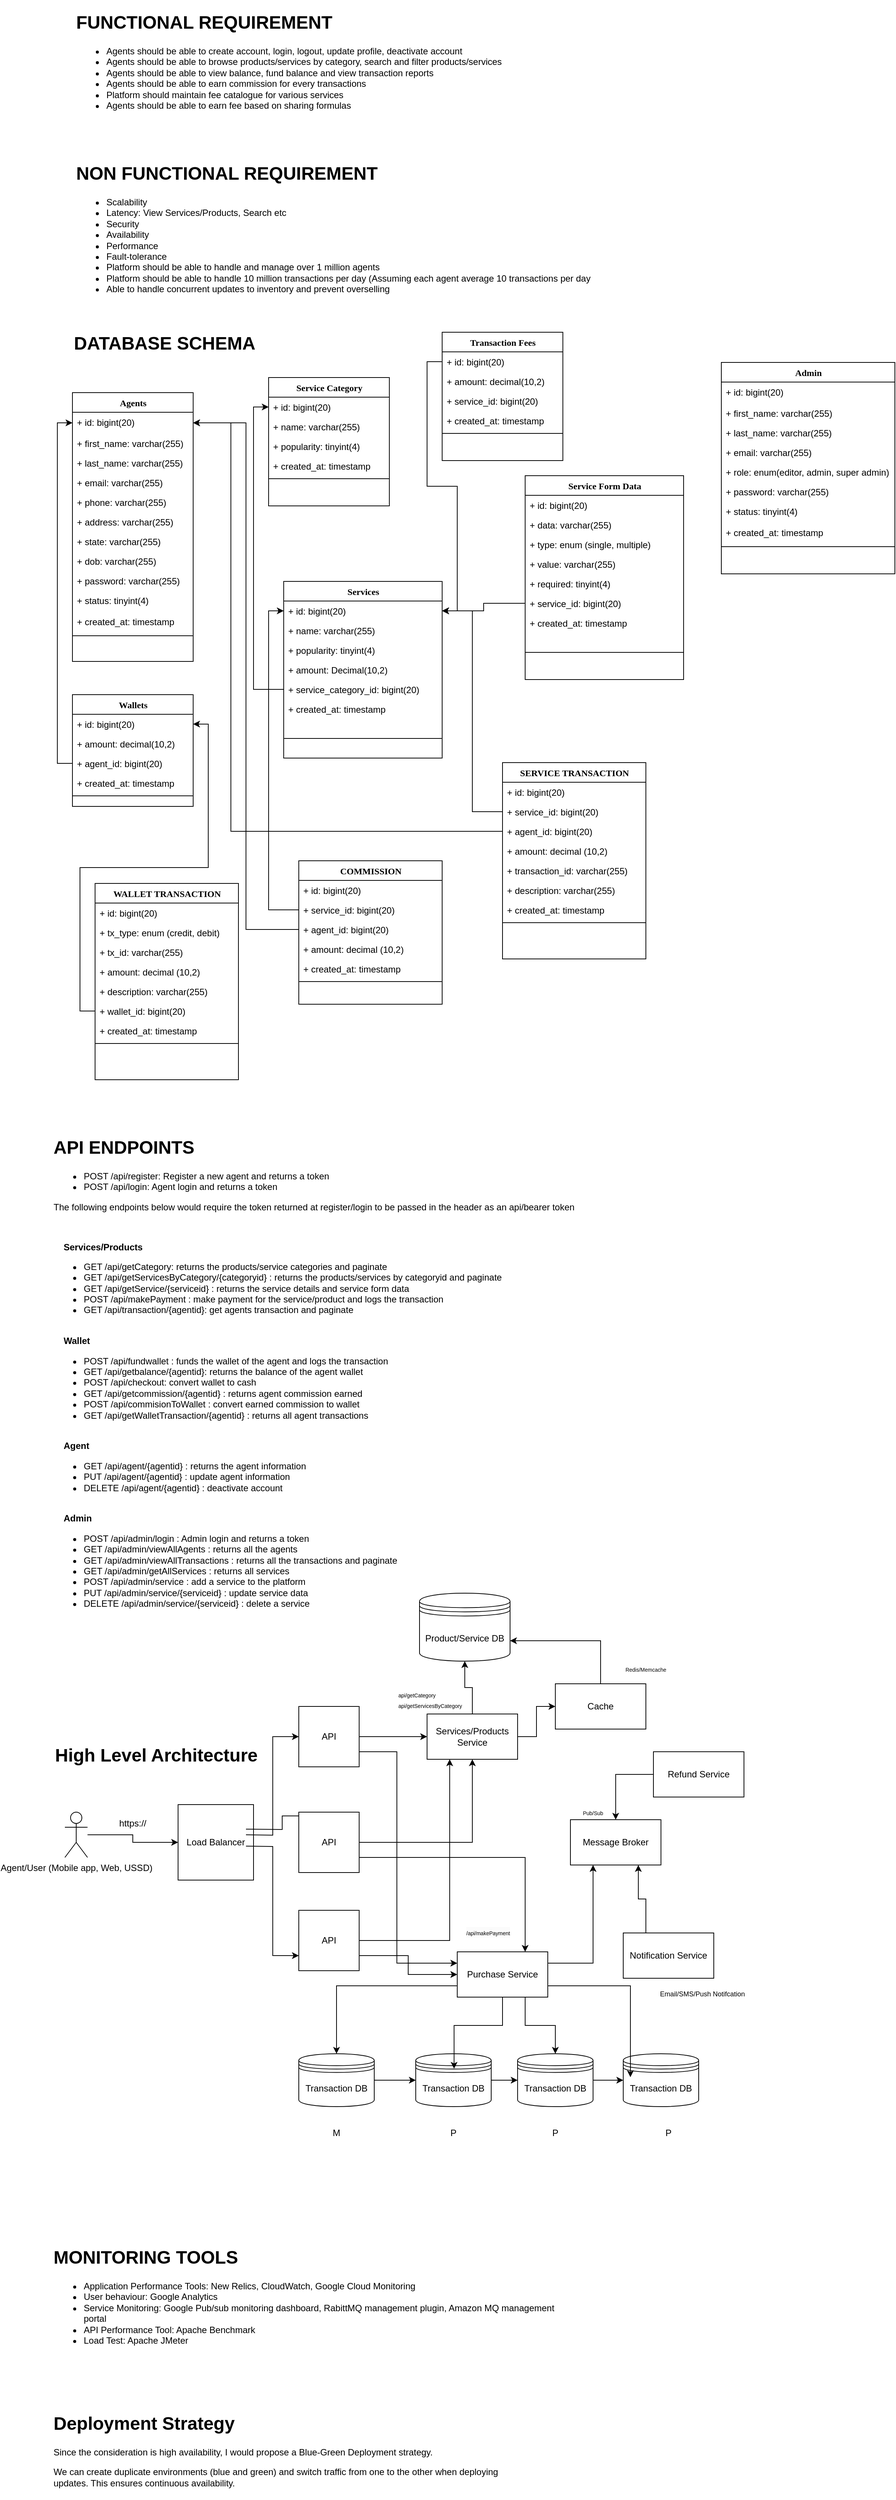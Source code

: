 <mxfile version="22.0.8" type="github">
  <diagram name="Page-1" id="9f46799a-70d6-7492-0946-bef42562c5a5">
    <mxGraphModel dx="2008" dy="1384" grid="1" gridSize="10" guides="1" tooltips="1" connect="1" arrows="1" fold="1" page="1" pageScale="1" pageWidth="1100" pageHeight="850" background="none" math="0" shadow="0">
      <root>
        <mxCell id="0" />
        <mxCell id="1" parent="0" />
        <mxCell id="78961159f06e98e8-17" value="Agents" style="swimlane;html=1;fontStyle=1;align=center;verticalAlign=top;childLayout=stackLayout;horizontal=1;startSize=26;horizontalStack=0;resizeParent=1;resizeLast=0;collapsible=1;marginBottom=0;swimlaneFillColor=#ffffff;rounded=0;shadow=0;comic=0;labelBackgroundColor=none;strokeWidth=1;fillColor=none;fontFamily=Verdana;fontSize=12" parent="1" vertex="1">
          <mxGeometry x="80" y="-280" width="160" height="356" as="geometry" />
        </mxCell>
        <mxCell id="6kIQ4EOXt6WHOdmxmBEa-10" value="+ id: bigint(20)" style="text;html=1;strokeColor=none;fillColor=none;align=left;verticalAlign=top;spacingLeft=4;spacingRight=4;whiteSpace=wrap;overflow=hidden;rotatable=0;points=[[0,0.5],[1,0.5]];portConstraint=eastwest;" parent="78961159f06e98e8-17" vertex="1">
          <mxGeometry y="26" width="160" height="28" as="geometry" />
        </mxCell>
        <mxCell id="78961159f06e98e8-21" value="+ first_name: varchar(255)" style="text;html=1;strokeColor=none;fillColor=none;align=left;verticalAlign=top;spacingLeft=4;spacingRight=4;whiteSpace=wrap;overflow=hidden;rotatable=0;points=[[0,0.5],[1,0.5]];portConstraint=eastwest;" parent="78961159f06e98e8-17" vertex="1">
          <mxGeometry y="54" width="160" height="26" as="geometry" />
        </mxCell>
        <mxCell id="78961159f06e98e8-23" value="+ last_name: varchar(255)" style="text;html=1;strokeColor=none;fillColor=none;align=left;verticalAlign=top;spacingLeft=4;spacingRight=4;whiteSpace=wrap;overflow=hidden;rotatable=0;points=[[0,0.5],[1,0.5]];portConstraint=eastwest;" parent="78961159f06e98e8-17" vertex="1">
          <mxGeometry y="80" width="160" height="26" as="geometry" />
        </mxCell>
        <mxCell id="78961159f06e98e8-25" value="+ email: varchar(255)" style="text;html=1;strokeColor=none;fillColor=none;align=left;verticalAlign=top;spacingLeft=4;spacingRight=4;whiteSpace=wrap;overflow=hidden;rotatable=0;points=[[0,0.5],[1,0.5]];portConstraint=eastwest;" parent="78961159f06e98e8-17" vertex="1">
          <mxGeometry y="106" width="160" height="26" as="geometry" />
        </mxCell>
        <mxCell id="78961159f06e98e8-26" value="+ phone: varchar(255)" style="text;html=1;strokeColor=none;fillColor=none;align=left;verticalAlign=top;spacingLeft=4;spacingRight=4;whiteSpace=wrap;overflow=hidden;rotatable=0;points=[[0,0.5],[1,0.5]];portConstraint=eastwest;" parent="78961159f06e98e8-17" vertex="1">
          <mxGeometry y="132" width="160" height="26" as="geometry" />
        </mxCell>
        <mxCell id="78961159f06e98e8-24" value="+ address: varchar(255)" style="text;html=1;strokeColor=none;fillColor=none;align=left;verticalAlign=top;spacingLeft=4;spacingRight=4;whiteSpace=wrap;overflow=hidden;rotatable=0;points=[[0,0.5],[1,0.5]];portConstraint=eastwest;" parent="78961159f06e98e8-17" vertex="1">
          <mxGeometry y="158" width="160" height="26" as="geometry" />
        </mxCell>
        <mxCell id="6kIQ4EOXt6WHOdmxmBEa-5" value="+ state: varchar(255)" style="text;html=1;strokeColor=none;fillColor=none;align=left;verticalAlign=top;spacingLeft=4;spacingRight=4;whiteSpace=wrap;overflow=hidden;rotatable=0;points=[[0,0.5],[1,0.5]];portConstraint=eastwest;" parent="78961159f06e98e8-17" vertex="1">
          <mxGeometry y="184" width="160" height="26" as="geometry" />
        </mxCell>
        <mxCell id="6kIQ4EOXt6WHOdmxmBEa-6" value="+ dob: varchar(255)" style="text;html=1;strokeColor=none;fillColor=none;align=left;verticalAlign=top;spacingLeft=4;spacingRight=4;whiteSpace=wrap;overflow=hidden;rotatable=0;points=[[0,0.5],[1,0.5]];portConstraint=eastwest;" parent="78961159f06e98e8-17" vertex="1">
          <mxGeometry y="210" width="160" height="26" as="geometry" />
        </mxCell>
        <mxCell id="6kIQ4EOXt6WHOdmxmBEa-7" value="+ password: varchar(255)" style="text;html=1;strokeColor=none;fillColor=none;align=left;verticalAlign=top;spacingLeft=4;spacingRight=4;whiteSpace=wrap;overflow=hidden;rotatable=0;points=[[0,0.5],[1,0.5]];portConstraint=eastwest;" parent="78961159f06e98e8-17" vertex="1">
          <mxGeometry y="236" width="160" height="26" as="geometry" />
        </mxCell>
        <mxCell id="6kIQ4EOXt6WHOdmxmBEa-8" value="+ status: tinyint(4)" style="text;html=1;strokeColor=none;fillColor=none;align=left;verticalAlign=top;spacingLeft=4;spacingRight=4;whiteSpace=wrap;overflow=hidden;rotatable=0;points=[[0,0.5],[1,0.5]];portConstraint=eastwest;" parent="78961159f06e98e8-17" vertex="1">
          <mxGeometry y="262" width="160" height="28" as="geometry" />
        </mxCell>
        <mxCell id="6kIQ4EOXt6WHOdmxmBEa-9" value="+ created_at: timestamp" style="text;html=1;strokeColor=none;fillColor=none;align=left;verticalAlign=top;spacingLeft=4;spacingRight=4;whiteSpace=wrap;overflow=hidden;rotatable=0;points=[[0,0.5],[1,0.5]];portConstraint=eastwest;" parent="78961159f06e98e8-17" vertex="1">
          <mxGeometry y="290" width="160" height="28" as="geometry" />
        </mxCell>
        <mxCell id="78961159f06e98e8-19" value="" style="line;html=1;strokeWidth=1;fillColor=none;align=left;verticalAlign=middle;spacingTop=-1;spacingLeft=3;spacingRight=3;rotatable=0;labelPosition=right;points=[];portConstraint=eastwest;" parent="78961159f06e98e8-17" vertex="1">
          <mxGeometry y="318" width="160" height="8" as="geometry" />
        </mxCell>
        <mxCell id="78961159f06e98e8-30" value="Service Category" style="swimlane;html=1;fontStyle=1;align=center;verticalAlign=top;childLayout=stackLayout;horizontal=1;startSize=26;horizontalStack=0;resizeParent=1;resizeLast=0;collapsible=1;marginBottom=0;swimlaneFillColor=#ffffff;rounded=0;shadow=0;comic=0;labelBackgroundColor=none;strokeWidth=1;fillColor=none;fontFamily=Verdana;fontSize=12" parent="1" vertex="1">
          <mxGeometry x="340" y="-300" width="160" height="170" as="geometry" />
        </mxCell>
        <mxCell id="78961159f06e98e8-31" value="+ id: bigint(20)" style="text;html=1;strokeColor=none;fillColor=none;align=left;verticalAlign=top;spacingLeft=4;spacingRight=4;whiteSpace=wrap;overflow=hidden;rotatable=0;points=[[0,0.5],[1,0.5]];portConstraint=eastwest;" parent="78961159f06e98e8-30" vertex="1">
          <mxGeometry y="26" width="160" height="26" as="geometry" />
        </mxCell>
        <mxCell id="78961159f06e98e8-32" value="+ name: varchar(255)" style="text;html=1;strokeColor=none;fillColor=none;align=left;verticalAlign=top;spacingLeft=4;spacingRight=4;whiteSpace=wrap;overflow=hidden;rotatable=0;points=[[0,0.5],[1,0.5]];portConstraint=eastwest;" parent="78961159f06e98e8-30" vertex="1">
          <mxGeometry y="52" width="160" height="26" as="geometry" />
        </mxCell>
        <mxCell id="78961159f06e98e8-33" value="+ popularity: tinyint(4)" style="text;html=1;strokeColor=none;fillColor=none;align=left;verticalAlign=top;spacingLeft=4;spacingRight=4;whiteSpace=wrap;overflow=hidden;rotatable=0;points=[[0,0.5],[1,0.5]];portConstraint=eastwest;" parent="78961159f06e98e8-30" vertex="1">
          <mxGeometry y="78" width="160" height="26" as="geometry" />
        </mxCell>
        <mxCell id="78961159f06e98e8-34" value="+ created_at: timestamp" style="text;html=1;strokeColor=none;fillColor=none;align=left;verticalAlign=top;spacingLeft=4;spacingRight=4;whiteSpace=wrap;overflow=hidden;rotatable=0;points=[[0,0.5],[1,0.5]];portConstraint=eastwest;" parent="78961159f06e98e8-30" vertex="1">
          <mxGeometry y="104" width="160" height="26" as="geometry" />
        </mxCell>
        <mxCell id="78961159f06e98e8-38" value="" style="line;html=1;strokeWidth=1;fillColor=none;align=left;verticalAlign=middle;spacingTop=-1;spacingLeft=3;spacingRight=3;rotatable=0;labelPosition=right;points=[];portConstraint=eastwest;" parent="78961159f06e98e8-30" vertex="1">
          <mxGeometry y="130" width="160" height="8" as="geometry" />
        </mxCell>
        <mxCell id="78961159f06e98e8-43" value="Services" style="swimlane;html=1;fontStyle=1;align=center;verticalAlign=top;childLayout=stackLayout;horizontal=1;startSize=26;horizontalStack=0;resizeParent=1;resizeLast=0;collapsible=1;marginBottom=0;swimlaneFillColor=#ffffff;rounded=0;shadow=0;comic=0;labelBackgroundColor=none;strokeWidth=1;fillColor=none;fontFamily=Verdana;fontSize=12" parent="1" vertex="1">
          <mxGeometry x="360" y="-30" width="210" height="234" as="geometry" />
        </mxCell>
        <mxCell id="78961159f06e98e8-44" value="+ id: bigint(20)" style="text;html=1;strokeColor=none;fillColor=none;align=left;verticalAlign=top;spacingLeft=4;spacingRight=4;whiteSpace=wrap;overflow=hidden;rotatable=0;points=[[0,0.5],[1,0.5]];portConstraint=eastwest;" parent="78961159f06e98e8-43" vertex="1">
          <mxGeometry y="26" width="210" height="26" as="geometry" />
        </mxCell>
        <mxCell id="78961159f06e98e8-45" value="+ name: varchar(255)" style="text;html=1;strokeColor=none;fillColor=none;align=left;verticalAlign=top;spacingLeft=4;spacingRight=4;whiteSpace=wrap;overflow=hidden;rotatable=0;points=[[0,0.5],[1,0.5]];portConstraint=eastwest;" parent="78961159f06e98e8-43" vertex="1">
          <mxGeometry y="52" width="210" height="26" as="geometry" />
        </mxCell>
        <mxCell id="6kIQ4EOXt6WHOdmxmBEa-64" value="+ popularity: tinyint(4)" style="text;html=1;strokeColor=none;fillColor=none;align=left;verticalAlign=top;spacingLeft=4;spacingRight=4;whiteSpace=wrap;overflow=hidden;rotatable=0;points=[[0,0.5],[1,0.5]];portConstraint=eastwest;" parent="78961159f06e98e8-43" vertex="1">
          <mxGeometry y="78" width="210" height="26" as="geometry" />
        </mxCell>
        <mxCell id="78961159f06e98e8-49" value="+ amount: Decimal(10,2)" style="text;html=1;strokeColor=none;fillColor=none;align=left;verticalAlign=top;spacingLeft=4;spacingRight=4;whiteSpace=wrap;overflow=hidden;rotatable=0;points=[[0,0.5],[1,0.5]];portConstraint=eastwest;" parent="78961159f06e98e8-43" vertex="1">
          <mxGeometry y="104" width="210" height="26" as="geometry" />
        </mxCell>
        <mxCell id="78961159f06e98e8-50" value="+ service_category_id: bigint(20)" style="text;html=1;strokeColor=none;fillColor=none;align=left;verticalAlign=top;spacingLeft=4;spacingRight=4;whiteSpace=wrap;overflow=hidden;rotatable=0;points=[[0,0.5],[1,0.5]];portConstraint=eastwest;" parent="78961159f06e98e8-43" vertex="1">
          <mxGeometry y="130" width="210" height="26" as="geometry" />
        </mxCell>
        <mxCell id="78961159f06e98e8-52" value="+ created_at: timestamp" style="text;html=1;strokeColor=none;fillColor=none;align=left;verticalAlign=top;spacingLeft=4;spacingRight=4;whiteSpace=wrap;overflow=hidden;rotatable=0;points=[[0,0.5],[1,0.5]];portConstraint=eastwest;" parent="78961159f06e98e8-43" vertex="1">
          <mxGeometry y="156" width="210" height="26" as="geometry" />
        </mxCell>
        <mxCell id="78961159f06e98e8-51" value="" style="line;html=1;strokeWidth=1;fillColor=none;align=left;verticalAlign=middle;spacingTop=-1;spacingLeft=3;spacingRight=3;rotatable=0;labelPosition=right;points=[];portConstraint=eastwest;" parent="78961159f06e98e8-43" vertex="1">
          <mxGeometry y="182" width="210" height="52" as="geometry" />
        </mxCell>
        <mxCell id="78961159f06e98e8-56" value="Wallets" style="swimlane;html=1;fontStyle=1;align=center;verticalAlign=top;childLayout=stackLayout;horizontal=1;startSize=26;horizontalStack=0;resizeParent=1;resizeLast=0;collapsible=1;marginBottom=0;swimlaneFillColor=#ffffff;rounded=0;shadow=0;comic=0;labelBackgroundColor=none;strokeWidth=1;fillColor=none;fontFamily=Verdana;fontSize=12" parent="1" vertex="1">
          <mxGeometry x="80" y="120" width="160" height="148" as="geometry">
            <mxRectangle x="90" y="482" width="90" height="30" as="alternateBounds" />
          </mxGeometry>
        </mxCell>
        <mxCell id="78961159f06e98e8-57" value="+ id: bigint(20)" style="text;html=1;strokeColor=none;fillColor=none;align=left;verticalAlign=top;spacingLeft=4;spacingRight=4;whiteSpace=wrap;overflow=hidden;rotatable=0;points=[[0,0.5],[1,0.5]];portConstraint=eastwest;" parent="78961159f06e98e8-56" vertex="1">
          <mxGeometry y="26" width="160" height="26" as="geometry" />
        </mxCell>
        <mxCell id="78961159f06e98e8-58" value="+ amount: decimal(10,2)" style="text;html=1;strokeColor=none;fillColor=none;align=left;verticalAlign=top;spacingLeft=4;spacingRight=4;whiteSpace=wrap;overflow=hidden;rotatable=0;points=[[0,0.5],[1,0.5]];portConstraint=eastwest;" parent="78961159f06e98e8-56" vertex="1">
          <mxGeometry y="52" width="160" height="26" as="geometry" />
        </mxCell>
        <mxCell id="78961159f06e98e8-59" value="+ agent_id: bigint(20)" style="text;html=1;strokeColor=none;fillColor=none;align=left;verticalAlign=top;spacingLeft=4;spacingRight=4;whiteSpace=wrap;overflow=hidden;rotatable=0;points=[[0,0.5],[1,0.5]];portConstraint=eastwest;" parent="78961159f06e98e8-56" vertex="1">
          <mxGeometry y="78" width="160" height="26" as="geometry" />
        </mxCell>
        <mxCell id="78961159f06e98e8-60" value="+ created_at: timestamp" style="text;html=1;strokeColor=none;fillColor=none;align=left;verticalAlign=top;spacingLeft=4;spacingRight=4;whiteSpace=wrap;overflow=hidden;rotatable=0;points=[[0,0.5],[1,0.5]];portConstraint=eastwest;" parent="78961159f06e98e8-56" vertex="1">
          <mxGeometry y="104" width="160" height="26" as="geometry" />
        </mxCell>
        <mxCell id="78961159f06e98e8-64" value="" style="line;html=1;strokeWidth=1;fillColor=none;align=left;verticalAlign=middle;spacingTop=-1;spacingLeft=3;spacingRight=3;rotatable=0;labelPosition=right;points=[];portConstraint=eastwest;" parent="78961159f06e98e8-56" vertex="1">
          <mxGeometry y="130" width="160" height="8" as="geometry" />
        </mxCell>
        <mxCell id="78961159f06e98e8-69" value="WALLET TRANSACTION&lt;br&gt;" style="swimlane;html=1;fontStyle=1;align=center;verticalAlign=top;childLayout=stackLayout;horizontal=1;startSize=26;horizontalStack=0;resizeParent=1;resizeLast=0;collapsible=1;marginBottom=0;swimlaneFillColor=#ffffff;rounded=0;shadow=0;comic=0;labelBackgroundColor=none;strokeWidth=1;fillColor=none;fontFamily=Verdana;fontSize=12" parent="1" vertex="1">
          <mxGeometry x="110" y="370" width="190" height="260" as="geometry" />
        </mxCell>
        <mxCell id="78961159f06e98e8-70" value="+ id: bigint(20)" style="text;html=1;strokeColor=none;fillColor=none;align=left;verticalAlign=top;spacingLeft=4;spacingRight=4;whiteSpace=wrap;overflow=hidden;rotatable=0;points=[[0,0.5],[1,0.5]];portConstraint=eastwest;" parent="78961159f06e98e8-69" vertex="1">
          <mxGeometry y="26" width="190" height="26" as="geometry" />
        </mxCell>
        <mxCell id="78961159f06e98e8-71" value="+ tx_type: enum (credit, debit)" style="text;html=1;strokeColor=none;fillColor=none;align=left;verticalAlign=top;spacingLeft=4;spacingRight=4;whiteSpace=wrap;overflow=hidden;rotatable=0;points=[[0,0.5],[1,0.5]];portConstraint=eastwest;" parent="78961159f06e98e8-69" vertex="1">
          <mxGeometry y="52" width="190" height="26" as="geometry" />
        </mxCell>
        <mxCell id="78961159f06e98e8-72" value="+ tx_id: varchar(255)" style="text;html=1;strokeColor=none;fillColor=none;align=left;verticalAlign=top;spacingLeft=4;spacingRight=4;whiteSpace=wrap;overflow=hidden;rotatable=0;points=[[0,0.5],[1,0.5]];portConstraint=eastwest;" parent="78961159f06e98e8-69" vertex="1">
          <mxGeometry y="78" width="190" height="26" as="geometry" />
        </mxCell>
        <mxCell id="78961159f06e98e8-74" value="+ amount: decimal (10,2)" style="text;html=1;strokeColor=none;fillColor=none;align=left;verticalAlign=top;spacingLeft=4;spacingRight=4;whiteSpace=wrap;overflow=hidden;rotatable=0;points=[[0,0.5],[1,0.5]];portConstraint=eastwest;" parent="78961159f06e98e8-69" vertex="1">
          <mxGeometry y="104" width="190" height="26" as="geometry" />
        </mxCell>
        <mxCell id="78961159f06e98e8-75" value="+ description: varchar(255)" style="text;html=1;strokeColor=none;fillColor=none;align=left;verticalAlign=top;spacingLeft=4;spacingRight=4;whiteSpace=wrap;overflow=hidden;rotatable=0;points=[[0,0.5],[1,0.5]];portConstraint=eastwest;" parent="78961159f06e98e8-69" vertex="1">
          <mxGeometry y="130" width="190" height="26" as="geometry" />
        </mxCell>
        <mxCell id="78961159f06e98e8-76" value="+ wallet_id: bigint(20)" style="text;html=1;strokeColor=none;fillColor=none;align=left;verticalAlign=top;spacingLeft=4;spacingRight=4;whiteSpace=wrap;overflow=hidden;rotatable=0;points=[[0,0.5],[1,0.5]];portConstraint=eastwest;" parent="78961159f06e98e8-69" vertex="1">
          <mxGeometry y="156" width="190" height="26" as="geometry" />
        </mxCell>
        <mxCell id="6kIQ4EOXt6WHOdmxmBEa-15" value="+ created_at: timestamp" style="text;html=1;strokeColor=none;fillColor=none;align=left;verticalAlign=top;spacingLeft=4;spacingRight=4;whiteSpace=wrap;overflow=hidden;rotatable=0;points=[[0,0.5],[1,0.5]];portConstraint=eastwest;" parent="78961159f06e98e8-69" vertex="1">
          <mxGeometry y="182" width="190" height="26" as="geometry" />
        </mxCell>
        <mxCell id="78961159f06e98e8-77" value="" style="line;html=1;strokeWidth=1;fillColor=none;align=left;verticalAlign=middle;spacingTop=-1;spacingLeft=3;spacingRight=3;rotatable=0;labelPosition=right;points=[];portConstraint=eastwest;" parent="78961159f06e98e8-69" vertex="1">
          <mxGeometry y="208" width="190" height="8" as="geometry" />
        </mxCell>
        <mxCell id="6kIQ4EOXt6WHOdmxmBEa-1" value="&lt;h1&gt;FUNCTIONAL REQUIREMENT&lt;/h1&gt;&lt;p&gt;&lt;/p&gt;&lt;ul&gt;&lt;li&gt;Agents should be able to create account, login, logout, update profile, deactivate account&lt;/li&gt;&lt;li&gt;Agents should be able to browse products/services by category, search and filter products/services&lt;/li&gt;&lt;li&gt;Agents should be able to view balance, fund balance and view transaction reports&lt;/li&gt;&lt;li&gt;Agents should be able to earn commission for every transactions&lt;/li&gt;&lt;li&gt;Platform should maintain fee catalogue for various services&lt;/li&gt;&lt;li&gt;Agents should be able to earn fee based on sharing formulas&lt;/li&gt;&lt;/ul&gt;&lt;p&gt;&lt;/p&gt;" style="text;html=1;strokeColor=none;fillColor=none;spacing=5;spacingTop=-20;whiteSpace=wrap;overflow=hidden;rounded=0;" parent="1" vertex="1">
          <mxGeometry x="80" y="-790" width="730" height="170" as="geometry" />
        </mxCell>
        <mxCell id="6kIQ4EOXt6WHOdmxmBEa-2" value="&lt;h1&gt;NON FUNCTIONAL REQUIREMENT&lt;/h1&gt;&lt;p&gt;&lt;/p&gt;&lt;ul&gt;&lt;li&gt;Scalability&lt;/li&gt;&lt;li&gt;Latency: View Services/Products, Search etc&lt;/li&gt;&lt;li&gt;Security&lt;/li&gt;&lt;li&gt;Availability&lt;/li&gt;&lt;li&gt;Performance&lt;/li&gt;&lt;li&gt;Fault-tolerance&lt;/li&gt;&lt;li style=&quot;border-color: var(--border-color);&quot;&gt;Platform should be able to handle and manage over 1 million agents&lt;/li&gt;&lt;li style=&quot;border-color: var(--border-color);&quot;&gt;Platform should be able to handle 10 million transactions per day (Assuming each agent average 10 transactions per day&lt;br&gt;&lt;/li&gt;&lt;li&gt;Able to handle concurrent updates to inventory and prevent overselling&lt;/li&gt;&lt;/ul&gt;&lt;p&gt;&lt;/p&gt;" style="text;html=1;strokeColor=none;fillColor=none;spacing=5;spacingTop=-20;whiteSpace=wrap;overflow=hidden;rounded=0;" parent="1" vertex="1">
          <mxGeometry x="80" y="-590" width="730" height="200" as="geometry" />
        </mxCell>
        <mxCell id="6kIQ4EOXt6WHOdmxmBEa-3" value="&lt;b&gt;&lt;font style=&quot;font-size: 24px;&quot;&gt;DATABASE SCHEMA&lt;/font&gt;&lt;/b&gt;" style="text;html=1;strokeColor=none;fillColor=none;align=left;verticalAlign=middle;whiteSpace=wrap;rounded=0;" parent="1" vertex="1">
          <mxGeometry x="80" y="-360" width="270" height="30" as="geometry" />
        </mxCell>
        <mxCell id="6kIQ4EOXt6WHOdmxmBEa-13" style="edgeStyle=orthogonalEdgeStyle;rounded=0;orthogonalLoop=1;jettySize=auto;html=1;exitX=0;exitY=0.5;exitDx=0;exitDy=0;entryX=0;entryY=0.5;entryDx=0;entryDy=0;" parent="1" source="78961159f06e98e8-59" target="6kIQ4EOXt6WHOdmxmBEa-10" edge="1">
          <mxGeometry relative="1" as="geometry" />
        </mxCell>
        <mxCell id="6kIQ4EOXt6WHOdmxmBEa-17" style="edgeStyle=orthogonalEdgeStyle;rounded=0;orthogonalLoop=1;jettySize=auto;html=1;exitX=0;exitY=0.5;exitDx=0;exitDy=0;entryX=1;entryY=0.5;entryDx=0;entryDy=0;" parent="1" source="78961159f06e98e8-76" target="78961159f06e98e8-57" edge="1">
          <mxGeometry relative="1" as="geometry" />
        </mxCell>
        <mxCell id="6kIQ4EOXt6WHOdmxmBEa-19" style="edgeStyle=orthogonalEdgeStyle;rounded=0;orthogonalLoop=1;jettySize=auto;html=1;exitX=0;exitY=0.5;exitDx=0;exitDy=0;entryX=0;entryY=0.5;entryDx=0;entryDy=0;" parent="1" source="78961159f06e98e8-50" target="78961159f06e98e8-31" edge="1">
          <mxGeometry relative="1" as="geometry" />
        </mxCell>
        <mxCell id="6kIQ4EOXt6WHOdmxmBEa-24" value="Service Form Data" style="swimlane;html=1;fontStyle=1;align=center;verticalAlign=top;childLayout=stackLayout;horizontal=1;startSize=26;horizontalStack=0;resizeParent=1;resizeLast=0;collapsible=1;marginBottom=0;swimlaneFillColor=#ffffff;rounded=0;shadow=0;comic=0;labelBackgroundColor=none;strokeWidth=1;fillColor=none;fontFamily=Verdana;fontSize=12" parent="1" vertex="1">
          <mxGeometry x="680" y="-170" width="210" height="270" as="geometry" />
        </mxCell>
        <mxCell id="6kIQ4EOXt6WHOdmxmBEa-25" value="+ id: bigint(20)" style="text;html=1;strokeColor=none;fillColor=none;align=left;verticalAlign=top;spacingLeft=4;spacingRight=4;whiteSpace=wrap;overflow=hidden;rotatable=0;points=[[0,0.5],[1,0.5]];portConstraint=eastwest;" parent="6kIQ4EOXt6WHOdmxmBEa-24" vertex="1">
          <mxGeometry y="26" width="210" height="26" as="geometry" />
        </mxCell>
        <mxCell id="6kIQ4EOXt6WHOdmxmBEa-26" value="+ data: varchar(255)" style="text;html=1;strokeColor=none;fillColor=none;align=left;verticalAlign=top;spacingLeft=4;spacingRight=4;whiteSpace=wrap;overflow=hidden;rotatable=0;points=[[0,0.5],[1,0.5]];portConstraint=eastwest;" parent="6kIQ4EOXt6WHOdmxmBEa-24" vertex="1">
          <mxGeometry y="52" width="210" height="26" as="geometry" />
        </mxCell>
        <mxCell id="6kIQ4EOXt6WHOdmxmBEa-27" value="+ type: enum (single, multiple)" style="text;html=1;strokeColor=none;fillColor=none;align=left;verticalAlign=top;spacingLeft=4;spacingRight=4;whiteSpace=wrap;overflow=hidden;rotatable=0;points=[[0,0.5],[1,0.5]];portConstraint=eastwest;" parent="6kIQ4EOXt6WHOdmxmBEa-24" vertex="1">
          <mxGeometry y="78" width="210" height="26" as="geometry" />
        </mxCell>
        <mxCell id="6kIQ4EOXt6WHOdmxmBEa-31" value="+ value: varchar(255)" style="text;html=1;strokeColor=none;fillColor=none;align=left;verticalAlign=top;spacingLeft=4;spacingRight=4;whiteSpace=wrap;overflow=hidden;rotatable=0;points=[[0,0.5],[1,0.5]];portConstraint=eastwest;" parent="6kIQ4EOXt6WHOdmxmBEa-24" vertex="1">
          <mxGeometry y="104" width="210" height="26" as="geometry" />
        </mxCell>
        <mxCell id="6kIQ4EOXt6WHOdmxmBEa-32" value="+ required: tinyint(4)" style="text;html=1;strokeColor=none;fillColor=none;align=left;verticalAlign=top;spacingLeft=4;spacingRight=4;whiteSpace=wrap;overflow=hidden;rotatable=0;points=[[0,0.5],[1,0.5]];portConstraint=eastwest;" parent="6kIQ4EOXt6WHOdmxmBEa-24" vertex="1">
          <mxGeometry y="130" width="210" height="26" as="geometry" />
        </mxCell>
        <mxCell id="6kIQ4EOXt6WHOdmxmBEa-28" value="+ service_id: bigint(20)" style="text;html=1;strokeColor=none;fillColor=none;align=left;verticalAlign=top;spacingLeft=4;spacingRight=4;whiteSpace=wrap;overflow=hidden;rotatable=0;points=[[0,0.5],[1,0.5]];portConstraint=eastwest;" parent="6kIQ4EOXt6WHOdmxmBEa-24" vertex="1">
          <mxGeometry y="156" width="210" height="26" as="geometry" />
        </mxCell>
        <mxCell id="6kIQ4EOXt6WHOdmxmBEa-29" value="+ created_at: timestamp" style="text;html=1;strokeColor=none;fillColor=none;align=left;verticalAlign=top;spacingLeft=4;spacingRight=4;whiteSpace=wrap;overflow=hidden;rotatable=0;points=[[0,0.5],[1,0.5]];portConstraint=eastwest;" parent="6kIQ4EOXt6WHOdmxmBEa-24" vertex="1">
          <mxGeometry y="182" width="210" height="26" as="geometry" />
        </mxCell>
        <mxCell id="6kIQ4EOXt6WHOdmxmBEa-30" value="" style="line;html=1;strokeWidth=1;fillColor=none;align=left;verticalAlign=middle;spacingTop=-1;spacingLeft=3;spacingRight=3;rotatable=0;labelPosition=right;points=[];portConstraint=eastwest;" parent="6kIQ4EOXt6WHOdmxmBEa-24" vertex="1">
          <mxGeometry y="208" width="210" height="52" as="geometry" />
        </mxCell>
        <mxCell id="6kIQ4EOXt6WHOdmxmBEa-33" style="edgeStyle=orthogonalEdgeStyle;rounded=0;orthogonalLoop=1;jettySize=auto;html=1;exitX=0;exitY=0.5;exitDx=0;exitDy=0;entryX=1;entryY=0.5;entryDx=0;entryDy=0;" parent="1" source="6kIQ4EOXt6WHOdmxmBEa-28" target="78961159f06e98e8-44" edge="1">
          <mxGeometry relative="1" as="geometry" />
        </mxCell>
        <mxCell id="6kIQ4EOXt6WHOdmxmBEa-34" value="Transaction Fees" style="swimlane;html=1;fontStyle=1;align=center;verticalAlign=top;childLayout=stackLayout;horizontal=1;startSize=26;horizontalStack=0;resizeParent=1;resizeLast=0;collapsible=1;marginBottom=0;swimlaneFillColor=#ffffff;rounded=0;shadow=0;comic=0;labelBackgroundColor=none;strokeWidth=1;fillColor=none;fontFamily=Verdana;fontSize=12" parent="1" vertex="1">
          <mxGeometry x="570" y="-360" width="160" height="170" as="geometry">
            <mxRectangle x="90" y="482" width="90" height="30" as="alternateBounds" />
          </mxGeometry>
        </mxCell>
        <mxCell id="6kIQ4EOXt6WHOdmxmBEa-35" value="+ id: bigint(20)" style="text;html=1;strokeColor=none;fillColor=none;align=left;verticalAlign=top;spacingLeft=4;spacingRight=4;whiteSpace=wrap;overflow=hidden;rotatable=0;points=[[0,0.5],[1,0.5]];portConstraint=eastwest;" parent="6kIQ4EOXt6WHOdmxmBEa-34" vertex="1">
          <mxGeometry y="26" width="160" height="26" as="geometry" />
        </mxCell>
        <mxCell id="6kIQ4EOXt6WHOdmxmBEa-36" value="+ amount: decimal(10,2)" style="text;html=1;strokeColor=none;fillColor=none;align=left;verticalAlign=top;spacingLeft=4;spacingRight=4;whiteSpace=wrap;overflow=hidden;rotatable=0;points=[[0,0.5],[1,0.5]];portConstraint=eastwest;" parent="6kIQ4EOXt6WHOdmxmBEa-34" vertex="1">
          <mxGeometry y="52" width="160" height="26" as="geometry" />
        </mxCell>
        <mxCell id="6kIQ4EOXt6WHOdmxmBEa-37" value="+ service_id: bigint(20)" style="text;html=1;strokeColor=none;fillColor=none;align=left;verticalAlign=top;spacingLeft=4;spacingRight=4;whiteSpace=wrap;overflow=hidden;rotatable=0;points=[[0,0.5],[1,0.5]];portConstraint=eastwest;" parent="6kIQ4EOXt6WHOdmxmBEa-34" vertex="1">
          <mxGeometry y="78" width="160" height="26" as="geometry" />
        </mxCell>
        <mxCell id="6kIQ4EOXt6WHOdmxmBEa-38" value="+ created_at: timestamp" style="text;html=1;strokeColor=none;fillColor=none;align=left;verticalAlign=top;spacingLeft=4;spacingRight=4;whiteSpace=wrap;overflow=hidden;rotatable=0;points=[[0,0.5],[1,0.5]];portConstraint=eastwest;" parent="6kIQ4EOXt6WHOdmxmBEa-34" vertex="1">
          <mxGeometry y="104" width="160" height="26" as="geometry" />
        </mxCell>
        <mxCell id="6kIQ4EOXt6WHOdmxmBEa-39" value="" style="line;html=1;strokeWidth=1;fillColor=none;align=left;verticalAlign=middle;spacingTop=-1;spacingLeft=3;spacingRight=3;rotatable=0;labelPosition=right;points=[];portConstraint=eastwest;" parent="6kIQ4EOXt6WHOdmxmBEa-34" vertex="1">
          <mxGeometry y="130" width="160" height="8" as="geometry" />
        </mxCell>
        <mxCell id="6kIQ4EOXt6WHOdmxmBEa-41" style="edgeStyle=orthogonalEdgeStyle;rounded=0;orthogonalLoop=1;jettySize=auto;html=1;exitX=0;exitY=0.5;exitDx=0;exitDy=0;entryX=1;entryY=0.5;entryDx=0;entryDy=0;" parent="1" source="6kIQ4EOXt6WHOdmxmBEa-35" target="78961159f06e98e8-44" edge="1">
          <mxGeometry relative="1" as="geometry" />
        </mxCell>
        <mxCell id="6kIQ4EOXt6WHOdmxmBEa-42" value="SERVICE TRANSACTION" style="swimlane;html=1;fontStyle=1;align=center;verticalAlign=top;childLayout=stackLayout;horizontal=1;startSize=26;horizontalStack=0;resizeParent=1;resizeLast=0;collapsible=1;marginBottom=0;swimlaneFillColor=#ffffff;rounded=0;shadow=0;comic=0;labelBackgroundColor=none;strokeWidth=1;fillColor=none;fontFamily=Verdana;fontSize=12" parent="1" vertex="1">
          <mxGeometry x="650" y="210" width="190" height="260" as="geometry" />
        </mxCell>
        <mxCell id="6kIQ4EOXt6WHOdmxmBEa-43" value="+ id: bigint(20)" style="text;html=1;strokeColor=none;fillColor=none;align=left;verticalAlign=top;spacingLeft=4;spacingRight=4;whiteSpace=wrap;overflow=hidden;rotatable=0;points=[[0,0.5],[1,0.5]];portConstraint=eastwest;" parent="6kIQ4EOXt6WHOdmxmBEa-42" vertex="1">
          <mxGeometry y="26" width="190" height="26" as="geometry" />
        </mxCell>
        <mxCell id="6kIQ4EOXt6WHOdmxmBEa-44" value="+ service_id: bigint(20)" style="text;html=1;strokeColor=none;fillColor=none;align=left;verticalAlign=top;spacingLeft=4;spacingRight=4;whiteSpace=wrap;overflow=hidden;rotatable=0;points=[[0,0.5],[1,0.5]];portConstraint=eastwest;" parent="6kIQ4EOXt6WHOdmxmBEa-42" vertex="1">
          <mxGeometry y="52" width="190" height="26" as="geometry" />
        </mxCell>
        <mxCell id="6kIQ4EOXt6WHOdmxmBEa-45" value="+ agent_id: bigint(20)" style="text;html=1;strokeColor=none;fillColor=none;align=left;verticalAlign=top;spacingLeft=4;spacingRight=4;whiteSpace=wrap;overflow=hidden;rotatable=0;points=[[0,0.5],[1,0.5]];portConstraint=eastwest;" parent="6kIQ4EOXt6WHOdmxmBEa-42" vertex="1">
          <mxGeometry y="78" width="190" height="26" as="geometry" />
        </mxCell>
        <mxCell id="6kIQ4EOXt6WHOdmxmBEa-46" value="+ amount: decimal (10,2)" style="text;html=1;strokeColor=none;fillColor=none;align=left;verticalAlign=top;spacingLeft=4;spacingRight=4;whiteSpace=wrap;overflow=hidden;rotatable=0;points=[[0,0.5],[1,0.5]];portConstraint=eastwest;" parent="6kIQ4EOXt6WHOdmxmBEa-42" vertex="1">
          <mxGeometry y="104" width="190" height="26" as="geometry" />
        </mxCell>
        <mxCell id="6kIQ4EOXt6WHOdmxmBEa-48" value="+ transaction_id: varchar(255)" style="text;html=1;strokeColor=none;fillColor=none;align=left;verticalAlign=top;spacingLeft=4;spacingRight=4;whiteSpace=wrap;overflow=hidden;rotatable=0;points=[[0,0.5],[1,0.5]];portConstraint=eastwest;" parent="6kIQ4EOXt6WHOdmxmBEa-42" vertex="1">
          <mxGeometry y="130" width="190" height="26" as="geometry" />
        </mxCell>
        <mxCell id="6kIQ4EOXt6WHOdmxmBEa-47" value="+ description: varchar(255)" style="text;html=1;strokeColor=none;fillColor=none;align=left;verticalAlign=top;spacingLeft=4;spacingRight=4;whiteSpace=wrap;overflow=hidden;rotatable=0;points=[[0,0.5],[1,0.5]];portConstraint=eastwest;" parent="6kIQ4EOXt6WHOdmxmBEa-42" vertex="1">
          <mxGeometry y="156" width="190" height="26" as="geometry" />
        </mxCell>
        <mxCell id="6kIQ4EOXt6WHOdmxmBEa-49" value="+ created_at: timestamp" style="text;html=1;strokeColor=none;fillColor=none;align=left;verticalAlign=top;spacingLeft=4;spacingRight=4;whiteSpace=wrap;overflow=hidden;rotatable=0;points=[[0,0.5],[1,0.5]];portConstraint=eastwest;" parent="6kIQ4EOXt6WHOdmxmBEa-42" vertex="1">
          <mxGeometry y="182" width="190" height="26" as="geometry" />
        </mxCell>
        <mxCell id="6kIQ4EOXt6WHOdmxmBEa-50" value="" style="line;html=1;strokeWidth=1;fillColor=none;align=left;verticalAlign=middle;spacingTop=-1;spacingLeft=3;spacingRight=3;rotatable=0;labelPosition=right;points=[];portConstraint=eastwest;" parent="6kIQ4EOXt6WHOdmxmBEa-42" vertex="1">
          <mxGeometry y="208" width="190" height="8" as="geometry" />
        </mxCell>
        <mxCell id="6kIQ4EOXt6WHOdmxmBEa-51" style="edgeStyle=orthogonalEdgeStyle;rounded=0;orthogonalLoop=1;jettySize=auto;html=1;exitX=0;exitY=0.5;exitDx=0;exitDy=0;entryX=1;entryY=0.5;entryDx=0;entryDy=0;" parent="1" source="6kIQ4EOXt6WHOdmxmBEa-44" target="78961159f06e98e8-44" edge="1">
          <mxGeometry relative="1" as="geometry" />
        </mxCell>
        <mxCell id="6kIQ4EOXt6WHOdmxmBEa-52" style="edgeStyle=orthogonalEdgeStyle;rounded=0;orthogonalLoop=1;jettySize=auto;html=1;exitX=0;exitY=0.5;exitDx=0;exitDy=0;entryX=1;entryY=0.5;entryDx=0;entryDy=0;" parent="1" source="6kIQ4EOXt6WHOdmxmBEa-45" target="6kIQ4EOXt6WHOdmxmBEa-10" edge="1">
          <mxGeometry relative="1" as="geometry">
            <Array as="points">
              <mxPoint x="290" y="301" />
              <mxPoint x="290" y="-240" />
            </Array>
          </mxGeometry>
        </mxCell>
        <mxCell id="6kIQ4EOXt6WHOdmxmBEa-53" value="COMMISSION" style="swimlane;html=1;fontStyle=1;align=center;verticalAlign=top;childLayout=stackLayout;horizontal=1;startSize=26;horizontalStack=0;resizeParent=1;resizeLast=0;collapsible=1;marginBottom=0;swimlaneFillColor=#ffffff;rounded=0;shadow=0;comic=0;labelBackgroundColor=none;strokeWidth=1;fillColor=none;fontFamily=Verdana;fontSize=12" parent="1" vertex="1">
          <mxGeometry x="380" y="340" width="190" height="190" as="geometry" />
        </mxCell>
        <mxCell id="6kIQ4EOXt6WHOdmxmBEa-54" value="+ id: bigint(20)" style="text;html=1;strokeColor=none;fillColor=none;align=left;verticalAlign=top;spacingLeft=4;spacingRight=4;whiteSpace=wrap;overflow=hidden;rotatable=0;points=[[0,0.5],[1,0.5]];portConstraint=eastwest;" parent="6kIQ4EOXt6WHOdmxmBEa-53" vertex="1">
          <mxGeometry y="26" width="190" height="26" as="geometry" />
        </mxCell>
        <mxCell id="6kIQ4EOXt6WHOdmxmBEa-55" value="+ service_id: bigint(20)" style="text;html=1;strokeColor=none;fillColor=none;align=left;verticalAlign=top;spacingLeft=4;spacingRight=4;whiteSpace=wrap;overflow=hidden;rotatable=0;points=[[0,0.5],[1,0.5]];portConstraint=eastwest;" parent="6kIQ4EOXt6WHOdmxmBEa-53" vertex="1">
          <mxGeometry y="52" width="190" height="26" as="geometry" />
        </mxCell>
        <mxCell id="6kIQ4EOXt6WHOdmxmBEa-56" value="+ agent_id: bigint(20)" style="text;html=1;strokeColor=none;fillColor=none;align=left;verticalAlign=top;spacingLeft=4;spacingRight=4;whiteSpace=wrap;overflow=hidden;rotatable=0;points=[[0,0.5],[1,0.5]];portConstraint=eastwest;" parent="6kIQ4EOXt6WHOdmxmBEa-53" vertex="1">
          <mxGeometry y="78" width="190" height="26" as="geometry" />
        </mxCell>
        <mxCell id="6kIQ4EOXt6WHOdmxmBEa-57" value="+ amount: decimal (10,2)" style="text;html=1;strokeColor=none;fillColor=none;align=left;verticalAlign=top;spacingLeft=4;spacingRight=4;whiteSpace=wrap;overflow=hidden;rotatable=0;points=[[0,0.5],[1,0.5]];portConstraint=eastwest;" parent="6kIQ4EOXt6WHOdmxmBEa-53" vertex="1">
          <mxGeometry y="104" width="190" height="26" as="geometry" />
        </mxCell>
        <mxCell id="6kIQ4EOXt6WHOdmxmBEa-60" value="+ created_at: timestamp" style="text;html=1;strokeColor=none;fillColor=none;align=left;verticalAlign=top;spacingLeft=4;spacingRight=4;whiteSpace=wrap;overflow=hidden;rotatable=0;points=[[0,0.5],[1,0.5]];portConstraint=eastwest;" parent="6kIQ4EOXt6WHOdmxmBEa-53" vertex="1">
          <mxGeometry y="130" width="190" height="26" as="geometry" />
        </mxCell>
        <mxCell id="6kIQ4EOXt6WHOdmxmBEa-61" value="" style="line;html=1;strokeWidth=1;fillColor=none;align=left;verticalAlign=middle;spacingTop=-1;spacingLeft=3;spacingRight=3;rotatable=0;labelPosition=right;points=[];portConstraint=eastwest;" parent="6kIQ4EOXt6WHOdmxmBEa-53" vertex="1">
          <mxGeometry y="156" width="190" height="8" as="geometry" />
        </mxCell>
        <mxCell id="6kIQ4EOXt6WHOdmxmBEa-62" style="edgeStyle=orthogonalEdgeStyle;rounded=0;orthogonalLoop=1;jettySize=auto;html=1;exitX=0;exitY=0.5;exitDx=0;exitDy=0;entryX=0;entryY=0.5;entryDx=0;entryDy=0;" parent="1" source="6kIQ4EOXt6WHOdmxmBEa-55" target="78961159f06e98e8-44" edge="1">
          <mxGeometry relative="1" as="geometry" />
        </mxCell>
        <mxCell id="6kIQ4EOXt6WHOdmxmBEa-63" style="edgeStyle=orthogonalEdgeStyle;rounded=0;orthogonalLoop=1;jettySize=auto;html=1;exitX=0;exitY=0.5;exitDx=0;exitDy=0;entryX=1;entryY=0.5;entryDx=0;entryDy=0;" parent="1" source="6kIQ4EOXt6WHOdmxmBEa-56" target="6kIQ4EOXt6WHOdmxmBEa-10" edge="1">
          <mxGeometry relative="1" as="geometry" />
        </mxCell>
        <mxCell id="6kIQ4EOXt6WHOdmxmBEa-65" value="Admin" style="swimlane;html=1;fontStyle=1;align=center;verticalAlign=top;childLayout=stackLayout;horizontal=1;startSize=26;horizontalStack=0;resizeParent=1;resizeLast=0;collapsible=1;marginBottom=0;swimlaneFillColor=#ffffff;rounded=0;shadow=0;comic=0;labelBackgroundColor=none;strokeWidth=1;fillColor=none;fontFamily=Verdana;fontSize=12" parent="1" vertex="1">
          <mxGeometry x="940" y="-320" width="230" height="280" as="geometry" />
        </mxCell>
        <mxCell id="6kIQ4EOXt6WHOdmxmBEa-66" value="+ id: bigint(20)" style="text;html=1;strokeColor=none;fillColor=none;align=left;verticalAlign=top;spacingLeft=4;spacingRight=4;whiteSpace=wrap;overflow=hidden;rotatable=0;points=[[0,0.5],[1,0.5]];portConstraint=eastwest;" parent="6kIQ4EOXt6WHOdmxmBEa-65" vertex="1">
          <mxGeometry y="26" width="230" height="28" as="geometry" />
        </mxCell>
        <mxCell id="6kIQ4EOXt6WHOdmxmBEa-67" value="+ first_name: varchar(255)" style="text;html=1;strokeColor=none;fillColor=none;align=left;verticalAlign=top;spacingLeft=4;spacingRight=4;whiteSpace=wrap;overflow=hidden;rotatable=0;points=[[0,0.5],[1,0.5]];portConstraint=eastwest;" parent="6kIQ4EOXt6WHOdmxmBEa-65" vertex="1">
          <mxGeometry y="54" width="230" height="26" as="geometry" />
        </mxCell>
        <mxCell id="6kIQ4EOXt6WHOdmxmBEa-68" value="+ last_name: varchar(255)" style="text;html=1;strokeColor=none;fillColor=none;align=left;verticalAlign=top;spacingLeft=4;spacingRight=4;whiteSpace=wrap;overflow=hidden;rotatable=0;points=[[0,0.5],[1,0.5]];portConstraint=eastwest;" parent="6kIQ4EOXt6WHOdmxmBEa-65" vertex="1">
          <mxGeometry y="80" width="230" height="26" as="geometry" />
        </mxCell>
        <mxCell id="6kIQ4EOXt6WHOdmxmBEa-69" value="+ email: varchar(255)" style="text;html=1;strokeColor=none;fillColor=none;align=left;verticalAlign=top;spacingLeft=4;spacingRight=4;whiteSpace=wrap;overflow=hidden;rotatable=0;points=[[0,0.5],[1,0.5]];portConstraint=eastwest;" parent="6kIQ4EOXt6WHOdmxmBEa-65" vertex="1">
          <mxGeometry y="106" width="230" height="26" as="geometry" />
        </mxCell>
        <mxCell id="6kIQ4EOXt6WHOdmxmBEa-73" value="+ role: enum(editor, admin, super admin)" style="text;html=1;strokeColor=none;fillColor=none;align=left;verticalAlign=top;spacingLeft=4;spacingRight=4;whiteSpace=wrap;overflow=hidden;rotatable=0;points=[[0,0.5],[1,0.5]];portConstraint=eastwest;" parent="6kIQ4EOXt6WHOdmxmBEa-65" vertex="1">
          <mxGeometry y="132" width="230" height="26" as="geometry" />
        </mxCell>
        <mxCell id="6kIQ4EOXt6WHOdmxmBEa-74" value="+ password: varchar(255)" style="text;html=1;strokeColor=none;fillColor=none;align=left;verticalAlign=top;spacingLeft=4;spacingRight=4;whiteSpace=wrap;overflow=hidden;rotatable=0;points=[[0,0.5],[1,0.5]];portConstraint=eastwest;" parent="6kIQ4EOXt6WHOdmxmBEa-65" vertex="1">
          <mxGeometry y="158" width="230" height="26" as="geometry" />
        </mxCell>
        <mxCell id="6kIQ4EOXt6WHOdmxmBEa-75" value="+ status: tinyint(4)" style="text;html=1;strokeColor=none;fillColor=none;align=left;verticalAlign=top;spacingLeft=4;spacingRight=4;whiteSpace=wrap;overflow=hidden;rotatable=0;points=[[0,0.5],[1,0.5]];portConstraint=eastwest;" parent="6kIQ4EOXt6WHOdmxmBEa-65" vertex="1">
          <mxGeometry y="184" width="230" height="28" as="geometry" />
        </mxCell>
        <mxCell id="6kIQ4EOXt6WHOdmxmBEa-76" value="+ created_at: timestamp" style="text;html=1;strokeColor=none;fillColor=none;align=left;verticalAlign=top;spacingLeft=4;spacingRight=4;whiteSpace=wrap;overflow=hidden;rotatable=0;points=[[0,0.5],[1,0.5]];portConstraint=eastwest;" parent="6kIQ4EOXt6WHOdmxmBEa-65" vertex="1">
          <mxGeometry y="212" width="230" height="28" as="geometry" />
        </mxCell>
        <mxCell id="6kIQ4EOXt6WHOdmxmBEa-77" value="" style="line;html=1;strokeWidth=1;fillColor=none;align=left;verticalAlign=middle;spacingTop=-1;spacingLeft=3;spacingRight=3;rotatable=0;labelPosition=right;points=[];portConstraint=eastwest;" parent="6kIQ4EOXt6WHOdmxmBEa-65" vertex="1">
          <mxGeometry y="240" width="230" height="8" as="geometry" />
        </mxCell>
        <mxCell id="6kIQ4EOXt6WHOdmxmBEa-83" value="&lt;h1&gt;API ENDPOINTS&lt;/h1&gt;&lt;div&gt;&lt;ul&gt;&lt;li style=&quot;box-sizing: border-box;&quot;&gt;POST /api/register: Register a new agent and returns a token&lt;/li&gt;&lt;li style=&quot;box-sizing: border-box;&quot;&gt;POST /api/login: Agent login and returns a token&lt;/li&gt;&lt;/ul&gt;&lt;/div&gt;&lt;p&gt;The following endpoints below would require the token returned at register/login to be passed in the header as an api/bearer token&lt;/p&gt;&lt;p&gt;&lt;br&gt;&lt;/p&gt;&lt;p&gt;&lt;span style=&quot;&quot;&gt;&lt;span style=&quot;white-space: pre;&quot;&gt;&amp;nbsp;&amp;nbsp;&amp;nbsp;&amp;nbsp;&lt;/span&gt;&lt;/span&gt;&lt;b&gt;Services/Products&lt;/b&gt;&lt;br&gt;&lt;/p&gt;&lt;p&gt;&lt;/p&gt;&lt;ul&gt;&lt;li&gt;GET /api/getCategory: returns the products/service categories and paginate&lt;/li&gt;&lt;li&gt;GET /api/getServicesByCategory/{categoryid} : returns the products/services by categoryid and paginate&lt;/li&gt;&lt;li&gt;GET /api/getService/{serviceid} : returns the service details and service form data&lt;/li&gt;&lt;li&gt;POST /api/makePayment : make payment for the service/product and logs the transaction&lt;/li&gt;&lt;li&gt;GET /api/transaction/{agentid}: get agents transaction and paginate&lt;/li&gt;&lt;/ul&gt;&lt;div&gt;&lt;br&gt;&lt;/div&gt;&lt;div&gt;&lt;span style=&quot;&quot;&gt;&lt;span style=&quot;white-space: pre;&quot;&gt;&amp;nbsp;&amp;nbsp;&amp;nbsp;&amp;nbsp;&lt;/span&gt;&lt;/span&gt;&lt;b&gt;Wallet&lt;/b&gt;&lt;br&gt;&lt;/div&gt;&lt;div&gt;&lt;ul&gt;&lt;li&gt;POST /api/fundwallet : funds the wallet of the agent and logs the transaction&lt;/li&gt;&lt;li&gt;GET /api/getbalance/{agentid}: returns the balance of the agent wallet&lt;/li&gt;&lt;li&gt;POST /api/checkout: convert wallet to cash&lt;/li&gt;&lt;li&gt;GET /api/getcommission/{agentid} : returns agent commission earned&lt;/li&gt;&lt;li&gt;POST /api/commisionToWallet : convert earned commission to wallet&lt;/li&gt;&lt;li&gt;GET /api/getWalletTransaction/{agentid} : returns all agent transactions&lt;/li&gt;&lt;/ul&gt;&lt;div&gt;&lt;span style=&quot;&quot;&gt;&lt;span style=&quot;white-space: pre;&quot;&gt;&amp;nbsp;&amp;nbsp;&amp;nbsp;&amp;nbsp;&lt;/span&gt;&lt;/span&gt;&lt;br&gt;&lt;/div&gt;&lt;/div&gt;&lt;div&gt;&lt;span style=&quot;&quot;&gt;&lt;span style=&quot;white-space: pre;&quot;&gt;&amp;nbsp;&amp;nbsp;&amp;nbsp;&amp;nbsp;&lt;/span&gt;&lt;/span&gt;&lt;b&gt;Agent&lt;/b&gt;&lt;/div&gt;&lt;div&gt;&lt;ul&gt;&lt;li&gt;GET /api/agent/{agentid} : returns the agent information&lt;/li&gt;&lt;li&gt;PUT /api/agent/{agentid} : update agent information&lt;/li&gt;&lt;li&gt;DELETE /api/agent/{agentid} : deactivate account&lt;/li&gt;&lt;/ul&gt;&lt;div&gt;&lt;br&gt;&lt;/div&gt;&lt;/div&gt;&lt;div&gt;&lt;span style=&quot;&quot;&gt;&lt;span style=&quot;white-space: pre;&quot;&gt;&amp;nbsp;&amp;nbsp;&amp;nbsp;&amp;nbsp;&lt;/span&gt;&lt;/span&gt;&lt;b&gt;Admin&lt;/b&gt;&lt;br&gt;&lt;/div&gt;&lt;div&gt;&lt;ul&gt;&lt;li&gt;POST /api/admin/login : Admin login and returns a token&lt;/li&gt;&lt;li&gt;GET /api/admin/viewAllAgents : returns all the agents&lt;/li&gt;&lt;li style=&quot;border-color: var(--border-color);&quot;&gt;GET /api/admin/viewAllTransactions : returns all the transactions and paginate&lt;/li&gt;&lt;li style=&quot;border-color: var(--border-color);&quot;&gt;GET /api/admin/getAllServices : returns all services&lt;/li&gt;&lt;li style=&quot;border-color: var(--border-color);&quot;&gt;POST /api/admin/service : add a service to the platform&lt;/li&gt;&lt;li style=&quot;border-color: var(--border-color);&quot;&gt;PUT /api/admin/service/{serviceid} : update service data&lt;/li&gt;&lt;li style=&quot;border-color: var(--border-color);&quot;&gt;DELETE /api/admin/service/{serviceid} : delete a service&lt;/li&gt;&lt;/ul&gt;&lt;/div&gt;&lt;p&gt;&lt;/p&gt;" style="text;html=1;strokeColor=none;fillColor=none;spacing=5;spacingTop=-20;whiteSpace=wrap;overflow=hidden;rounded=0;" parent="1" vertex="1">
          <mxGeometry x="50" y="700" width="820" height="670" as="geometry" />
        </mxCell>
        <mxCell id="6kIQ4EOXt6WHOdmxmBEa-84" value="&lt;font style=&quot;font-size: 24px;&quot;&gt;&lt;b&gt;High Level Architecture&lt;/b&gt;&lt;/font&gt;" style="text;html=1;strokeColor=none;fillColor=none;align=left;verticalAlign=middle;whiteSpace=wrap;rounded=0;" parent="1" vertex="1">
          <mxGeometry x="55" y="1510" width="300" height="30" as="geometry" />
        </mxCell>
        <mxCell id="6kIQ4EOXt6WHOdmxmBEa-90" style="edgeStyle=orthogonalEdgeStyle;rounded=0;orthogonalLoop=1;jettySize=auto;html=1;entryX=0;entryY=0.5;entryDx=0;entryDy=0;" parent="1" source="6kIQ4EOXt6WHOdmxmBEa-85" target="6kIQ4EOXt6WHOdmxmBEa-86" edge="1">
          <mxGeometry relative="1" as="geometry" />
        </mxCell>
        <mxCell id="6kIQ4EOXt6WHOdmxmBEa-85" value="Agent/User (Mobile app, Web, USSD)" style="shape=umlActor;verticalLabelPosition=bottom;verticalAlign=top;html=1;outlineConnect=0;" parent="1" vertex="1">
          <mxGeometry x="70" y="1600" width="30" height="60" as="geometry" />
        </mxCell>
        <mxCell id="6kIQ4EOXt6WHOdmxmBEa-86" value="Load Balancer" style="whiteSpace=wrap;html=1;aspect=fixed;" parent="1" vertex="1">
          <mxGeometry x="220" y="1590" width="100" height="100" as="geometry" />
        </mxCell>
        <mxCell id="6kIQ4EOXt6WHOdmxmBEa-97" style="edgeStyle=orthogonalEdgeStyle;rounded=0;orthogonalLoop=1;jettySize=auto;html=1;exitX=1;exitY=0.25;exitDx=0;exitDy=0;entryX=0.25;entryY=0;entryDx=0;entryDy=0;" parent="1" edge="1">
          <mxGeometry relative="1" as="geometry">
            <mxPoint x="310" y="1622.5" as="sourcePoint" />
            <mxPoint x="405" y="1625" as="targetPoint" />
          </mxGeometry>
        </mxCell>
        <mxCell id="6kIQ4EOXt6WHOdmxmBEa-98" style="edgeStyle=orthogonalEdgeStyle;rounded=0;orthogonalLoop=1;jettySize=auto;html=1;entryX=0;entryY=0.5;entryDx=0;entryDy=0;" parent="1" target="6kIQ4EOXt6WHOdmxmBEa-94" edge="1">
          <mxGeometry relative="1" as="geometry">
            <mxPoint x="310" y="1630" as="sourcePoint" />
          </mxGeometry>
        </mxCell>
        <mxCell id="6kIQ4EOXt6WHOdmxmBEa-99" style="edgeStyle=orthogonalEdgeStyle;rounded=0;orthogonalLoop=1;jettySize=auto;html=1;exitX=1;exitY=1;exitDx=0;exitDy=0;entryX=0;entryY=0.75;entryDx=0;entryDy=0;" parent="1" target="6kIQ4EOXt6WHOdmxmBEa-88" edge="1">
          <mxGeometry relative="1" as="geometry">
            <mxPoint x="310" y="1645" as="sourcePoint" />
          </mxGeometry>
        </mxCell>
        <mxCell id="6kIQ4EOXt6WHOdmxmBEa-122" style="edgeStyle=orthogonalEdgeStyle;rounded=0;orthogonalLoop=1;jettySize=auto;html=1;exitX=1;exitY=0.75;exitDx=0;exitDy=0;" parent="1" source="6kIQ4EOXt6WHOdmxmBEa-88" target="6kIQ4EOXt6WHOdmxmBEa-116" edge="1">
          <mxGeometry relative="1" as="geometry" />
        </mxCell>
        <mxCell id="6kIQ4EOXt6WHOdmxmBEa-128" style="edgeStyle=orthogonalEdgeStyle;rounded=0;orthogonalLoop=1;jettySize=auto;html=1;exitX=1;exitY=0.5;exitDx=0;exitDy=0;entryX=0.25;entryY=1;entryDx=0;entryDy=0;" parent="1" source="6kIQ4EOXt6WHOdmxmBEa-88" target="6kIQ4EOXt6WHOdmxmBEa-124" edge="1">
          <mxGeometry relative="1" as="geometry" />
        </mxCell>
        <mxCell id="6kIQ4EOXt6WHOdmxmBEa-88" value="API" style="whiteSpace=wrap;html=1;aspect=fixed;" parent="1" vertex="1">
          <mxGeometry x="380" y="1730" width="80" height="80" as="geometry" />
        </mxCell>
        <mxCell id="6kIQ4EOXt6WHOdmxmBEa-91" value="https://" style="text;html=1;strokeColor=none;fillColor=none;align=center;verticalAlign=middle;whiteSpace=wrap;rounded=0;" parent="1" vertex="1">
          <mxGeometry x="130" y="1600" width="60" height="30" as="geometry" />
        </mxCell>
        <mxCell id="6kIQ4EOXt6WHOdmxmBEa-127" style="edgeStyle=orthogonalEdgeStyle;rounded=0;orthogonalLoop=1;jettySize=auto;html=1;exitX=1;exitY=0.5;exitDx=0;exitDy=0;entryX=0.5;entryY=1;entryDx=0;entryDy=0;" parent="1" source="6kIQ4EOXt6WHOdmxmBEa-93" target="6kIQ4EOXt6WHOdmxmBEa-124" edge="1">
          <mxGeometry relative="1" as="geometry" />
        </mxCell>
        <mxCell id="6kIQ4EOXt6WHOdmxmBEa-134" style="edgeStyle=orthogonalEdgeStyle;rounded=0;orthogonalLoop=1;jettySize=auto;html=1;exitX=1;exitY=0.75;exitDx=0;exitDy=0;entryX=0.75;entryY=0;entryDx=0;entryDy=0;" parent="1" source="6kIQ4EOXt6WHOdmxmBEa-93" target="6kIQ4EOXt6WHOdmxmBEa-116" edge="1">
          <mxGeometry relative="1" as="geometry" />
        </mxCell>
        <mxCell id="6kIQ4EOXt6WHOdmxmBEa-93" value="API" style="whiteSpace=wrap;html=1;aspect=fixed;" parent="1" vertex="1">
          <mxGeometry x="380" y="1600" width="80" height="80" as="geometry" />
        </mxCell>
        <mxCell id="6kIQ4EOXt6WHOdmxmBEa-126" style="edgeStyle=orthogonalEdgeStyle;rounded=0;orthogonalLoop=1;jettySize=auto;html=1;exitX=1;exitY=0.5;exitDx=0;exitDy=0;" parent="1" source="6kIQ4EOXt6WHOdmxmBEa-94" target="6kIQ4EOXt6WHOdmxmBEa-124" edge="1">
          <mxGeometry relative="1" as="geometry" />
        </mxCell>
        <mxCell id="6kIQ4EOXt6WHOdmxmBEa-135" style="edgeStyle=orthogonalEdgeStyle;rounded=0;orthogonalLoop=1;jettySize=auto;html=1;exitX=1;exitY=0.75;exitDx=0;exitDy=0;entryX=0;entryY=0.25;entryDx=0;entryDy=0;" parent="1" source="6kIQ4EOXt6WHOdmxmBEa-94" target="6kIQ4EOXt6WHOdmxmBEa-116" edge="1">
          <mxGeometry relative="1" as="geometry">
            <Array as="points">
              <mxPoint x="510" y="1520" />
              <mxPoint x="510" y="1800" />
            </Array>
          </mxGeometry>
        </mxCell>
        <mxCell id="6kIQ4EOXt6WHOdmxmBEa-94" value="API" style="whiteSpace=wrap;html=1;aspect=fixed;" parent="1" vertex="1">
          <mxGeometry x="380" y="1460" width="80" height="80" as="geometry" />
        </mxCell>
        <mxCell id="6kIQ4EOXt6WHOdmxmBEa-103" value="Product/Service DB" style="shape=datastore;whiteSpace=wrap;html=1;" parent="1" vertex="1">
          <mxGeometry x="540" y="1310" width="120" height="90" as="geometry" />
        </mxCell>
        <mxCell id="6kIQ4EOXt6WHOdmxmBEa-131" style="edgeStyle=orthogonalEdgeStyle;rounded=0;orthogonalLoop=1;jettySize=auto;html=1;exitX=0.5;exitY=0;exitDx=0;exitDy=0;entryX=1;entryY=0.7;entryDx=0;entryDy=0;" parent="1" source="6kIQ4EOXt6WHOdmxmBEa-106" target="6kIQ4EOXt6WHOdmxmBEa-103" edge="1">
          <mxGeometry relative="1" as="geometry" />
        </mxCell>
        <mxCell id="6kIQ4EOXt6WHOdmxmBEa-106" value="Cache" style="rounded=0;whiteSpace=wrap;html=1;" parent="1" vertex="1">
          <mxGeometry x="720" y="1430" width="120" height="60" as="geometry" />
        </mxCell>
        <mxCell id="6kIQ4EOXt6WHOdmxmBEa-137" style="edgeStyle=orthogonalEdgeStyle;rounded=0;orthogonalLoop=1;jettySize=auto;html=1;exitX=1;exitY=0.25;exitDx=0;exitDy=0;entryX=0.25;entryY=1;entryDx=0;entryDy=0;" parent="1" source="6kIQ4EOXt6WHOdmxmBEa-116" target="6kIQ4EOXt6WHOdmxmBEa-136" edge="1">
          <mxGeometry relative="1" as="geometry" />
        </mxCell>
        <mxCell id="kqECuKR96W50w9IZJhCZ-4" style="edgeStyle=orthogonalEdgeStyle;rounded=0;orthogonalLoop=1;jettySize=auto;html=1;exitX=0.75;exitY=1;exitDx=0;exitDy=0;" edge="1" parent="1" source="6kIQ4EOXt6WHOdmxmBEa-116" target="kqECuKR96W50w9IZJhCZ-1">
          <mxGeometry relative="1" as="geometry" />
        </mxCell>
        <mxCell id="kqECuKR96W50w9IZJhCZ-6" style="edgeStyle=orthogonalEdgeStyle;rounded=0;orthogonalLoop=1;jettySize=auto;html=1;exitX=0;exitY=0.75;exitDx=0;exitDy=0;" edge="1" parent="1" source="6kIQ4EOXt6WHOdmxmBEa-116" target="kqECuKR96W50w9IZJhCZ-3">
          <mxGeometry relative="1" as="geometry" />
        </mxCell>
        <mxCell id="6kIQ4EOXt6WHOdmxmBEa-116" value="Purchase Service" style="rounded=0;whiteSpace=wrap;html=1;" parent="1" vertex="1">
          <mxGeometry x="590" y="1785" width="120" height="60" as="geometry" />
        </mxCell>
        <mxCell id="6kIQ4EOXt6WHOdmxmBEa-138" style="edgeStyle=orthogonalEdgeStyle;rounded=0;orthogonalLoop=1;jettySize=auto;html=1;exitX=0.25;exitY=0;exitDx=0;exitDy=0;entryX=0.75;entryY=1;entryDx=0;entryDy=0;" parent="1" source="6kIQ4EOXt6WHOdmxmBEa-117" target="6kIQ4EOXt6WHOdmxmBEa-136" edge="1">
          <mxGeometry relative="1" as="geometry" />
        </mxCell>
        <mxCell id="6kIQ4EOXt6WHOdmxmBEa-117" value="Notification Service" style="rounded=0;whiteSpace=wrap;html=1;" parent="1" vertex="1">
          <mxGeometry x="810" y="1760" width="120" height="60" as="geometry" />
        </mxCell>
        <mxCell id="kqECuKR96W50w9IZJhCZ-16" style="edgeStyle=orthogonalEdgeStyle;rounded=0;orthogonalLoop=1;jettySize=auto;html=1;exitX=1;exitY=0.5;exitDx=0;exitDy=0;entryX=0;entryY=0.5;entryDx=0;entryDy=0;" edge="1" parent="1" source="6kIQ4EOXt6WHOdmxmBEa-118" target="kqECuKR96W50w9IZJhCZ-1">
          <mxGeometry relative="1" as="geometry" />
        </mxCell>
        <mxCell id="6kIQ4EOXt6WHOdmxmBEa-118" value="Transaction DB" style="shape=datastore;whiteSpace=wrap;html=1;" parent="1" vertex="1">
          <mxGeometry x="535" y="1920" width="100" height="70" as="geometry" />
        </mxCell>
        <mxCell id="6kIQ4EOXt6WHOdmxmBEa-119" style="edgeStyle=orthogonalEdgeStyle;rounded=0;orthogonalLoop=1;jettySize=auto;html=1;exitX=0.5;exitY=1;exitDx=0;exitDy=0;entryX=0.508;entryY=0.283;entryDx=0;entryDy=0;entryPerimeter=0;" parent="1" source="6kIQ4EOXt6WHOdmxmBEa-116" target="6kIQ4EOXt6WHOdmxmBEa-118" edge="1">
          <mxGeometry relative="1" as="geometry" />
        </mxCell>
        <mxCell id="6kIQ4EOXt6WHOdmxmBEa-121" value="&lt;font style=&quot;font-size: 9px;&quot;&gt;Email/SMS/Push Notifcation&lt;/font&gt;" style="text;html=1;strokeColor=none;fillColor=none;align=center;verticalAlign=middle;whiteSpace=wrap;rounded=0;" parent="1" vertex="1">
          <mxGeometry x="850" y="1835" width="130" height="10" as="geometry" />
        </mxCell>
        <mxCell id="6kIQ4EOXt6WHOdmxmBEa-125" style="edgeStyle=orthogonalEdgeStyle;rounded=0;orthogonalLoop=1;jettySize=auto;html=1;exitX=1;exitY=0.5;exitDx=0;exitDy=0;entryX=0;entryY=0.5;entryDx=0;entryDy=0;" parent="1" source="6kIQ4EOXt6WHOdmxmBEa-124" target="6kIQ4EOXt6WHOdmxmBEa-106" edge="1">
          <mxGeometry relative="1" as="geometry" />
        </mxCell>
        <mxCell id="6kIQ4EOXt6WHOdmxmBEa-129" style="edgeStyle=orthogonalEdgeStyle;rounded=0;orthogonalLoop=1;jettySize=auto;html=1;exitX=0.5;exitY=0;exitDx=0;exitDy=0;" parent="1" source="6kIQ4EOXt6WHOdmxmBEa-124" target="6kIQ4EOXt6WHOdmxmBEa-103" edge="1">
          <mxGeometry relative="1" as="geometry" />
        </mxCell>
        <mxCell id="6kIQ4EOXt6WHOdmxmBEa-124" value="Services/Products Service" style="rounded=0;whiteSpace=wrap;html=1;" parent="1" vertex="1">
          <mxGeometry x="550" y="1470" width="120" height="60" as="geometry" />
        </mxCell>
        <mxCell id="6kIQ4EOXt6WHOdmxmBEa-132" value="&lt;span style=&quot;color: rgb(0, 0, 0); font-family: Helvetica; font-size: 7px; font-style: normal; font-variant-ligatures: normal; font-variant-caps: normal; font-weight: 400; letter-spacing: normal; orphans: 2; text-align: left; text-indent: 0px; text-transform: none; widows: 2; word-spacing: 0px; -webkit-text-stroke-width: 0px; background-color: rgb(251, 251, 251); text-decoration-thickness: initial; text-decoration-style: initial; text-decoration-color: initial; float: none; display: inline !important;&quot;&gt;api/getCategory&lt;br&gt;api/getServicesByCategory&lt;br&gt;&lt;/span&gt;" style="text;whiteSpace=wrap;html=1;" parent="1" vertex="1">
          <mxGeometry x="510" y="1430" width="120" height="40" as="geometry" />
        </mxCell>
        <mxCell id="6kIQ4EOXt6WHOdmxmBEa-133" value="&lt;span style=&quot;color: rgb(0, 0, 0); font-family: Helvetica; font-style: normal; font-variant-ligatures: normal; font-variant-caps: normal; font-weight: 400; letter-spacing: normal; orphans: 2; text-align: left; text-indent: 0px; text-transform: none; widows: 2; word-spacing: 0px; -webkit-text-stroke-width: 0px; background-color: rgb(251, 251, 251); text-decoration-thickness: initial; text-decoration-style: initial; text-decoration-color: initial; float: none; display: inline !important;&quot;&gt;&lt;font style=&quot;font-size: 7px;&quot;&gt;/api/makePayment&lt;/font&gt;&lt;/span&gt;" style="text;whiteSpace=wrap;html=1;" parent="1" vertex="1">
          <mxGeometry x="600" y="1745" width="60" height="40" as="geometry" />
        </mxCell>
        <mxCell id="6kIQ4EOXt6WHOdmxmBEa-136" value="Message Broker" style="rounded=0;whiteSpace=wrap;html=1;" parent="1" vertex="1">
          <mxGeometry x="740" y="1610" width="120" height="60" as="geometry" />
        </mxCell>
        <mxCell id="6kIQ4EOXt6WHOdmxmBEa-139" value="&lt;font style=&quot;font-size: 7px;&quot;&gt;Pub/Sub&lt;/font&gt;" style="text;html=1;strokeColor=none;fillColor=none;align=center;verticalAlign=middle;whiteSpace=wrap;rounded=0;" parent="1" vertex="1">
          <mxGeometry x="740" y="1590" width="60" height="20" as="geometry" />
        </mxCell>
        <mxCell id="ikJqnM-x0uPepBsr5lFS-3" style="edgeStyle=orthogonalEdgeStyle;rounded=0;orthogonalLoop=1;jettySize=auto;html=1;exitX=0;exitY=0.5;exitDx=0;exitDy=0;entryX=0.5;entryY=0;entryDx=0;entryDy=0;" parent="1" source="ikJqnM-x0uPepBsr5lFS-1" target="6kIQ4EOXt6WHOdmxmBEa-136" edge="1">
          <mxGeometry relative="1" as="geometry" />
        </mxCell>
        <mxCell id="ikJqnM-x0uPepBsr5lFS-1" value="Refund Service" style="rounded=0;whiteSpace=wrap;html=1;" parent="1" vertex="1">
          <mxGeometry x="850" y="1520" width="120" height="60" as="geometry" />
        </mxCell>
        <mxCell id="kqECuKR96W50w9IZJhCZ-18" style="edgeStyle=orthogonalEdgeStyle;rounded=0;orthogonalLoop=1;jettySize=auto;html=1;exitX=1;exitY=0.5;exitDx=0;exitDy=0;" edge="1" parent="1" source="kqECuKR96W50w9IZJhCZ-1" target="kqECuKR96W50w9IZJhCZ-2">
          <mxGeometry relative="1" as="geometry" />
        </mxCell>
        <mxCell id="kqECuKR96W50w9IZJhCZ-1" value="Transaction DB" style="shape=datastore;whiteSpace=wrap;html=1;" vertex="1" parent="1">
          <mxGeometry x="670" y="1920" width="100" height="70" as="geometry" />
        </mxCell>
        <mxCell id="kqECuKR96W50w9IZJhCZ-2" value="Transaction DB" style="shape=datastore;whiteSpace=wrap;html=1;" vertex="1" parent="1">
          <mxGeometry x="810" y="1920" width="100" height="70" as="geometry" />
        </mxCell>
        <mxCell id="kqECuKR96W50w9IZJhCZ-15" style="edgeStyle=orthogonalEdgeStyle;rounded=0;orthogonalLoop=1;jettySize=auto;html=1;exitX=1;exitY=0.5;exitDx=0;exitDy=0;" edge="1" parent="1" source="kqECuKR96W50w9IZJhCZ-3" target="6kIQ4EOXt6WHOdmxmBEa-118">
          <mxGeometry relative="1" as="geometry" />
        </mxCell>
        <mxCell id="kqECuKR96W50w9IZJhCZ-3" value="Transaction DB" style="shape=datastore;whiteSpace=wrap;html=1;" vertex="1" parent="1">
          <mxGeometry x="380" y="1920" width="100" height="70" as="geometry" />
        </mxCell>
        <mxCell id="kqECuKR96W50w9IZJhCZ-5" style="edgeStyle=orthogonalEdgeStyle;rounded=0;orthogonalLoop=1;jettySize=auto;html=1;exitX=1;exitY=0.75;exitDx=0;exitDy=0;entryX=0.095;entryY=0.443;entryDx=0;entryDy=0;entryPerimeter=0;" edge="1" parent="1" source="6kIQ4EOXt6WHOdmxmBEa-116" target="kqECuKR96W50w9IZJhCZ-2">
          <mxGeometry relative="1" as="geometry" />
        </mxCell>
        <mxCell id="kqECuKR96W50w9IZJhCZ-7" value="M" style="text;html=1;strokeColor=none;fillColor=none;align=center;verticalAlign=middle;whiteSpace=wrap;rounded=0;" vertex="1" parent="1">
          <mxGeometry x="400" y="2010" width="60" height="30" as="geometry" />
        </mxCell>
        <mxCell id="kqECuKR96W50w9IZJhCZ-8" value="P" style="text;html=1;strokeColor=none;fillColor=none;align=center;verticalAlign=middle;whiteSpace=wrap;rounded=0;" vertex="1" parent="1">
          <mxGeometry x="555" y="2010" width="60" height="30" as="geometry" />
        </mxCell>
        <mxCell id="kqECuKR96W50w9IZJhCZ-9" value="P" style="text;html=1;strokeColor=none;fillColor=none;align=center;verticalAlign=middle;whiteSpace=wrap;rounded=0;" vertex="1" parent="1">
          <mxGeometry x="690" y="2010" width="60" height="30" as="geometry" />
        </mxCell>
        <mxCell id="kqECuKR96W50w9IZJhCZ-10" value="P" style="text;html=1;strokeColor=none;fillColor=none;align=center;verticalAlign=middle;whiteSpace=wrap;rounded=0;" vertex="1" parent="1">
          <mxGeometry x="840" y="2010" width="60" height="30" as="geometry" />
        </mxCell>
        <mxCell id="kqECuKR96W50w9IZJhCZ-14" value="&lt;font style=&quot;font-size: 7px;&quot;&gt;Redis/Memcache&lt;/font&gt;" style="text;html=1;strokeColor=none;fillColor=none;align=center;verticalAlign=middle;whiteSpace=wrap;rounded=0;" vertex="1" parent="1">
          <mxGeometry x="800" y="1400" width="80" height="20" as="geometry" />
        </mxCell>
        <mxCell id="kqECuKR96W50w9IZJhCZ-20" value="&lt;h1&gt;MONITORING TOOLS&lt;/h1&gt;&lt;p&gt;&lt;/p&gt;&lt;ul&gt;&lt;li&gt;Application Performance Tools: New Relics, CloudWatch, Google Cloud Monitoring&lt;/li&gt;&lt;li&gt;User behaviour: Google Analytics&lt;/li&gt;&lt;li&gt;Service Monitoring: Google Pub/sub monitoring dashboard, RabittMQ management plugin, Amazon MQ management portal&lt;/li&gt;&lt;li&gt;API Performance Tool: Apache Benchmark&amp;nbsp;&lt;/li&gt;&lt;li&gt;Load Test: Apache JMeter&lt;/li&gt;&lt;/ul&gt;&lt;p&gt;&lt;/p&gt;" style="text;html=1;strokeColor=none;fillColor=none;spacing=5;spacingTop=-20;whiteSpace=wrap;overflow=hidden;rounded=0;" vertex="1" parent="1">
          <mxGeometry x="50" y="2170" width="700" height="160" as="geometry" />
        </mxCell>
        <mxCell id="kqECuKR96W50w9IZJhCZ-21" value="&lt;h1&gt;Deployment Strategy&lt;/h1&gt;&lt;p&gt;Since the consideration is high availability, I would propose a Blue-Green Deployment strategy.&lt;/p&gt;We can create duplicate environments (blue and green) and switch traffic from one to the other when deploying updates. This ensures continuous availability." style="text;html=1;strokeColor=none;fillColor=none;spacing=5;spacingTop=-20;whiteSpace=wrap;overflow=hidden;rounded=0;" vertex="1" parent="1">
          <mxGeometry x="50" y="2390" width="630" height="120" as="geometry" />
        </mxCell>
      </root>
    </mxGraphModel>
  </diagram>
</mxfile>
